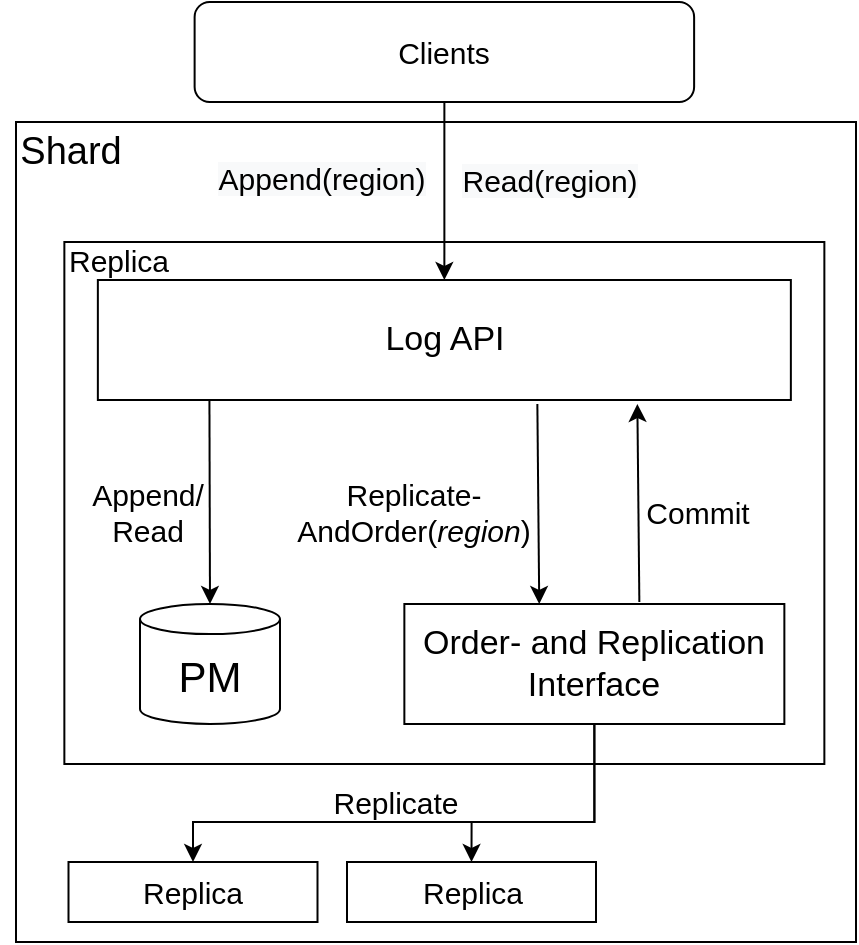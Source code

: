 <mxfile version="15.3.5" type="github">
  <diagram id="-7wmHnVTNPJB1RD_bzy7" name="Page-1">
    <mxGraphModel dx="2252" dy="801" grid="1" gridSize="10" guides="1" tooltips="1" connect="1" arrows="1" fold="1" page="1" pageScale="1" pageWidth="827" pageHeight="1169" math="0" shadow="0">
      <root>
        <mxCell id="0" />
        <mxCell id="1" parent="0" />
        <mxCell id="7yRnZGhyyuTeM_uhMtki-2" value="" style="rounded=0;whiteSpace=wrap;html=1;fillColor=none;" vertex="1" parent="1">
          <mxGeometry x="-230" y="380" width="420" height="410" as="geometry" />
        </mxCell>
        <mxCell id="7yRnZGhyyuTeM_uhMtki-4" value="" style="rounded=0;whiteSpace=wrap;html=1;" vertex="1" parent="1">
          <mxGeometry x="-205.82" y="440" width="380" height="261" as="geometry" />
        </mxCell>
        <mxCell id="7yRnZGhyyuTeM_uhMtki-6" style="edgeStyle=none;rounded=0;orthogonalLoop=1;jettySize=auto;html=1;exitX=0.5;exitY=0;exitDx=0;exitDy=0;exitPerimeter=0;entryX=0.161;entryY=1;entryDx=0;entryDy=0;entryPerimeter=0;endArrow=none;endFill=0;startArrow=classic;startFill=1;" edge="1" parent="1" source="7yRnZGhyyuTeM_uhMtki-7" target="7yRnZGhyyuTeM_uhMtki-12">
          <mxGeometry relative="1" as="geometry" />
        </mxCell>
        <mxCell id="7yRnZGhyyuTeM_uhMtki-7" value="&lt;font style=&quot;font-size: 21px&quot;&gt;PM&lt;/font&gt;" style="shape=cylinder3;whiteSpace=wrap;html=1;boundedLbl=1;backgroundOutline=1;size=7.529;fillColor=none;" vertex="1" parent="1">
          <mxGeometry x="-168" y="621" width="70" height="60" as="geometry" />
        </mxCell>
        <mxCell id="7yRnZGhyyuTeM_uhMtki-8" style="edgeStyle=none;rounded=0;orthogonalLoop=1;jettySize=auto;html=1;exitX=0.25;exitY=0;exitDx=0;exitDy=0;entryX=0.702;entryY=1;entryDx=0;entryDy=0;entryPerimeter=0;startArrow=classic;startFill=1;endArrow=none;endFill=0;" edge="1" parent="1">
          <mxGeometry relative="1" as="geometry">
            <mxPoint x="31.62" y="621" as="sourcePoint" />
            <mxPoint x="30.68" y="521" as="targetPoint" />
          </mxGeometry>
        </mxCell>
        <mxCell id="7yRnZGhyyuTeM_uhMtki-26" style="edgeStyle=orthogonalEdgeStyle;rounded=0;orthogonalLoop=1;jettySize=auto;html=1;exitX=0.5;exitY=1;exitDx=0;exitDy=0;entryX=0.5;entryY=0;entryDx=0;entryDy=0;endArrow=classic;endFill=1;startSize=15;endSize=6;sourcePerimeterSpacing=8;targetPerimeterSpacing=8;" edge="1" parent="1" source="7yRnZGhyyuTeM_uhMtki-10" target="7yRnZGhyyuTeM_uhMtki-20">
          <mxGeometry relative="1" as="geometry">
            <Array as="points">
              <mxPoint x="59" y="730" />
              <mxPoint x="-141" y="730" />
            </Array>
          </mxGeometry>
        </mxCell>
        <mxCell id="7yRnZGhyyuTeM_uhMtki-27" style="edgeStyle=orthogonalEdgeStyle;rounded=0;orthogonalLoop=1;jettySize=auto;html=1;exitX=0.5;exitY=1;exitDx=0;exitDy=0;entryX=0.5;entryY=0;entryDx=0;entryDy=0;endArrow=classic;endFill=1;startSize=15;endSize=6;sourcePerimeterSpacing=8;targetPerimeterSpacing=8;" edge="1" parent="1" source="7yRnZGhyyuTeM_uhMtki-10" target="7yRnZGhyyuTeM_uhMtki-21">
          <mxGeometry relative="1" as="geometry">
            <Array as="points">
              <mxPoint x="59" y="730" />
              <mxPoint x="-2" y="730" />
            </Array>
          </mxGeometry>
        </mxCell>
        <mxCell id="7yRnZGhyyuTeM_uhMtki-10" value="&lt;font style=&quot;font-size: 17px&quot;&gt;Order- and Replication Interface&lt;/font&gt;" style="rounded=0;whiteSpace=wrap;html=1;fillColor=none;" vertex="1" parent="1">
          <mxGeometry x="-35.82" y="621" width="190" height="60" as="geometry" />
        </mxCell>
        <mxCell id="7yRnZGhyyuTeM_uhMtki-11" style="edgeStyle=none;rounded=0;orthogonalLoop=1;jettySize=auto;html=1;exitX=0.75;exitY=1;exitDx=0;exitDy=0;startArrow=classic;startFill=1;endArrow=none;endFill=0;" edge="1" parent="1">
          <mxGeometry relative="1" as="geometry">
            <mxPoint x="80.68" y="521" as="sourcePoint" />
            <mxPoint x="81.68" y="620" as="targetPoint" />
          </mxGeometry>
        </mxCell>
        <mxCell id="7yRnZGhyyuTeM_uhMtki-12" value="&lt;font style=&quot;font-size: 17px&quot;&gt;Log API&lt;/font&gt;" style="rounded=0;whiteSpace=wrap;html=1;fillColor=none;" vertex="1" parent="1">
          <mxGeometry x="-189.07" y="459" width="346.5" height="60" as="geometry" />
        </mxCell>
        <mxCell id="7yRnZGhyyuTeM_uhMtki-13" value="&lt;font style=&quot;font-size: 15px&quot;&gt;Append/&lt;br&gt;Read&lt;br&gt;&lt;/font&gt;" style="text;html=1;strokeColor=none;fillColor=none;align=center;verticalAlign=middle;whiteSpace=wrap;rounded=0;" vertex="1" parent="1">
          <mxGeometry x="-184.19" y="565" width="40" height="20" as="geometry" />
        </mxCell>
        <mxCell id="7yRnZGhyyuTeM_uhMtki-14" value="&lt;font style=&quot;font-size: 15px&quot;&gt;Replicate-AndOrder(&lt;i&gt;region&lt;/i&gt;)&lt;/font&gt;" style="text;html=1;strokeColor=none;fillColor=none;align=center;verticalAlign=middle;whiteSpace=wrap;rounded=0;" vertex="1" parent="1">
          <mxGeometry x="-50.82" y="564.5" width="40" height="20" as="geometry" />
        </mxCell>
        <mxCell id="7yRnZGhyyuTeM_uhMtki-15" value="&lt;font style=&quot;font-size: 15px&quot;&gt;Commit&lt;/font&gt;" style="text;html=1;strokeColor=none;fillColor=none;align=center;verticalAlign=middle;whiteSpace=wrap;rounded=0;" vertex="1" parent="1">
          <mxGeometry x="90.68" y="565" width="40" height="20" as="geometry" />
        </mxCell>
        <mxCell id="7yRnZGhyyuTeM_uhMtki-18" value="&lt;span style=&quot;font-size: 15px&quot;&gt;Replica&lt;/span&gt;" style="text;html=1;align=center;verticalAlign=middle;resizable=0;points=[];autosize=1;strokeColor=none;fillColor=none;" vertex="1" parent="1">
          <mxGeometry x="-214.19" y="439" width="70" height="20" as="geometry" />
        </mxCell>
        <mxCell id="7yRnZGhyyuTeM_uhMtki-19" value="&lt;span style=&quot;font-size: 19px&quot;&gt;Shard&lt;/span&gt;" style="text;html=1;align=center;verticalAlign=middle;resizable=0;points=[];autosize=1;strokeColor=none;fillColor=none;" vertex="1" parent="1">
          <mxGeometry x="-238" y="385" width="70" height="20" as="geometry" />
        </mxCell>
        <mxCell id="7yRnZGhyyuTeM_uhMtki-20" value="&lt;font style=&quot;font-size: 15px&quot;&gt;Replica&lt;/font&gt;" style="rounded=0;whiteSpace=wrap;html=1;" vertex="1" parent="1">
          <mxGeometry x="-203.75" y="750" width="124.5" height="30" as="geometry" />
        </mxCell>
        <mxCell id="7yRnZGhyyuTeM_uhMtki-21" value="&lt;font style=&quot;font-size: 15px&quot;&gt;Replica&lt;/font&gt;" style="rounded=0;whiteSpace=wrap;html=1;" vertex="1" parent="1">
          <mxGeometry x="-64.5" y="750" width="124.5" height="30" as="geometry" />
        </mxCell>
        <mxCell id="7yRnZGhyyuTeM_uhMtki-28" value="&lt;font style=&quot;font-size: 15px&quot;&gt;Replicate&lt;/font&gt;" style="text;html=1;strokeColor=none;fillColor=none;align=center;verticalAlign=middle;whiteSpace=wrap;rounded=0;" vertex="1" parent="1">
          <mxGeometry x="-60" y="710" width="40" height="20" as="geometry" />
        </mxCell>
        <mxCell id="7yRnZGhyyuTeM_uhMtki-41" style="edgeStyle=none;rounded=0;orthogonalLoop=1;jettySize=auto;html=1;exitX=0.5;exitY=1;exitDx=0;exitDy=0;entryX=0.5;entryY=0;entryDx=0;entryDy=0;endArrow=classic;endFill=1;startSize=15;endSize=6;sourcePerimeterSpacing=8;targetPerimeterSpacing=8;" edge="1" parent="1" source="7yRnZGhyyuTeM_uhMtki-29" target="7yRnZGhyyuTeM_uhMtki-12">
          <mxGeometry relative="1" as="geometry" />
        </mxCell>
        <mxCell id="7yRnZGhyyuTeM_uhMtki-29" value="&lt;font style=&quot;font-size: 15px&quot;&gt;Clients&lt;/font&gt;" style="rounded=1;whiteSpace=wrap;html=1;hachureGap=4;pointerEvents=0;" vertex="1" parent="1">
          <mxGeometry x="-140.69" y="320" width="249.75" height="50" as="geometry" />
        </mxCell>
        <mxCell id="7yRnZGhyyuTeM_uhMtki-42" value="&lt;meta charset=&quot;utf-8&quot;&gt;&lt;span style=&quot;color: rgb(0, 0, 0); font-family: helvetica; font-size: 15px; font-style: normal; font-weight: 400; letter-spacing: normal; text-align: center; text-indent: 0px; text-transform: none; word-spacing: 0px; background-color: rgb(248, 249, 250); display: inline; float: none;&quot;&gt;Read(region)&lt;/span&gt;" style="text;html=1;strokeColor=none;fillColor=none;align=center;verticalAlign=middle;whiteSpace=wrap;rounded=0;hachureGap=4;pointerEvents=0;" vertex="1" parent="1">
          <mxGeometry x="17" y="399" width="40" height="20" as="geometry" />
        </mxCell>
        <mxCell id="7yRnZGhyyuTeM_uhMtki-44" value="&lt;span style=&quot;color: rgb(0 , 0 , 0) ; font-family: &amp;#34;helvetica&amp;#34; ; font-size: 15px ; font-style: normal ; font-weight: 400 ; letter-spacing: normal ; text-align: center ; text-indent: 0px ; text-transform: none ; word-spacing: 0px ; background-color: rgb(248 , 249 , 250) ; display: inline ; float: none&quot;&gt;Append(region)&lt;/span&gt;" style="text;html=1;strokeColor=none;fillColor=none;align=center;verticalAlign=middle;whiteSpace=wrap;rounded=0;hachureGap=4;pointerEvents=0;" vertex="1" parent="1">
          <mxGeometry x="-97" y="398" width="40" height="20" as="geometry" />
        </mxCell>
      </root>
    </mxGraphModel>
  </diagram>
</mxfile>
